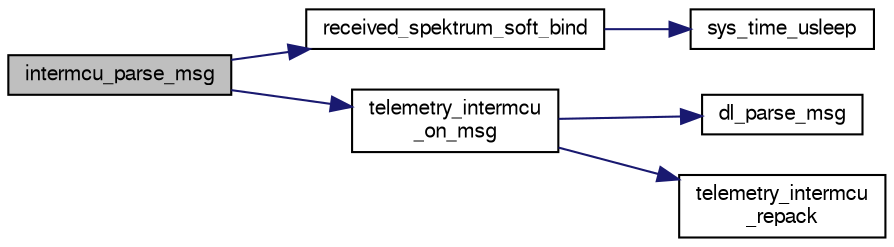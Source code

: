 digraph "intermcu_parse_msg"
{
  edge [fontname="FreeSans",fontsize="10",labelfontname="FreeSans",labelfontsize="10"];
  node [fontname="FreeSans",fontsize="10",shape=record];
  rankdir="LR";
  Node1 [label="intermcu_parse_msg",height=0.2,width=0.4,color="black", fillcolor="grey75", style="filled", fontcolor="black"];
  Node1 -> Node2 [color="midnightblue",fontsize="10",style="solid",fontname="FreeSans"];
  Node2 [label="received_spektrum_soft_bind",height=0.2,width=0.4,color="black", fillcolor="white", style="filled",URL="$spektrum__soft__bind__fbw_8c.html#a019a8098631a35cbcdae0c277dbaba6f"];
  Node2 -> Node3 [color="midnightblue",fontsize="10",style="solid",fontname="FreeSans"];
  Node3 [label="sys_time_usleep",height=0.2,width=0.4,color="black", fillcolor="white", style="filled",URL="$chibios_2mcu__periph_2sys__time__arch_8c.html#a74db3eed857f9c53bb67db256c12bc83",tooltip="sys_time_usleep(uint32_t us) "];
  Node1 -> Node4 [color="midnightblue",fontsize="10",style="solid",fontname="FreeSans"];
  Node4 [label="telemetry_intermcu\l_on_msg",height=0.2,width=0.4,color="black", fillcolor="white", style="filled",URL="$telemetry__intermcu_8h.html#a06d6fba8d0891b94f3b150c7e31bbf82"];
  Node4 -> Node5 [color="midnightblue",fontsize="10",style="solid",fontname="FreeSans"];
  Node5 [label="dl_parse_msg",height=0.2,width=0.4,color="black", fillcolor="white", style="filled",URL="$setup__actuators_8c.html#a8622e4eaf1529d8c64af55c0d05dadbe",tooltip="Should be called when chars are available in dl_buffer. "];
  Node4 -> Node6 [color="midnightblue",fontsize="10",style="solid",fontname="FreeSans"];
  Node6 [label="telemetry_intermcu\l_repack",height=0.2,width=0.4,color="black", fillcolor="white", style="filled",URL="$telemetry__intermcu__fbw_8c.html#ad57afcdf06b03a2859cf3d965e1a9e74"];
}
